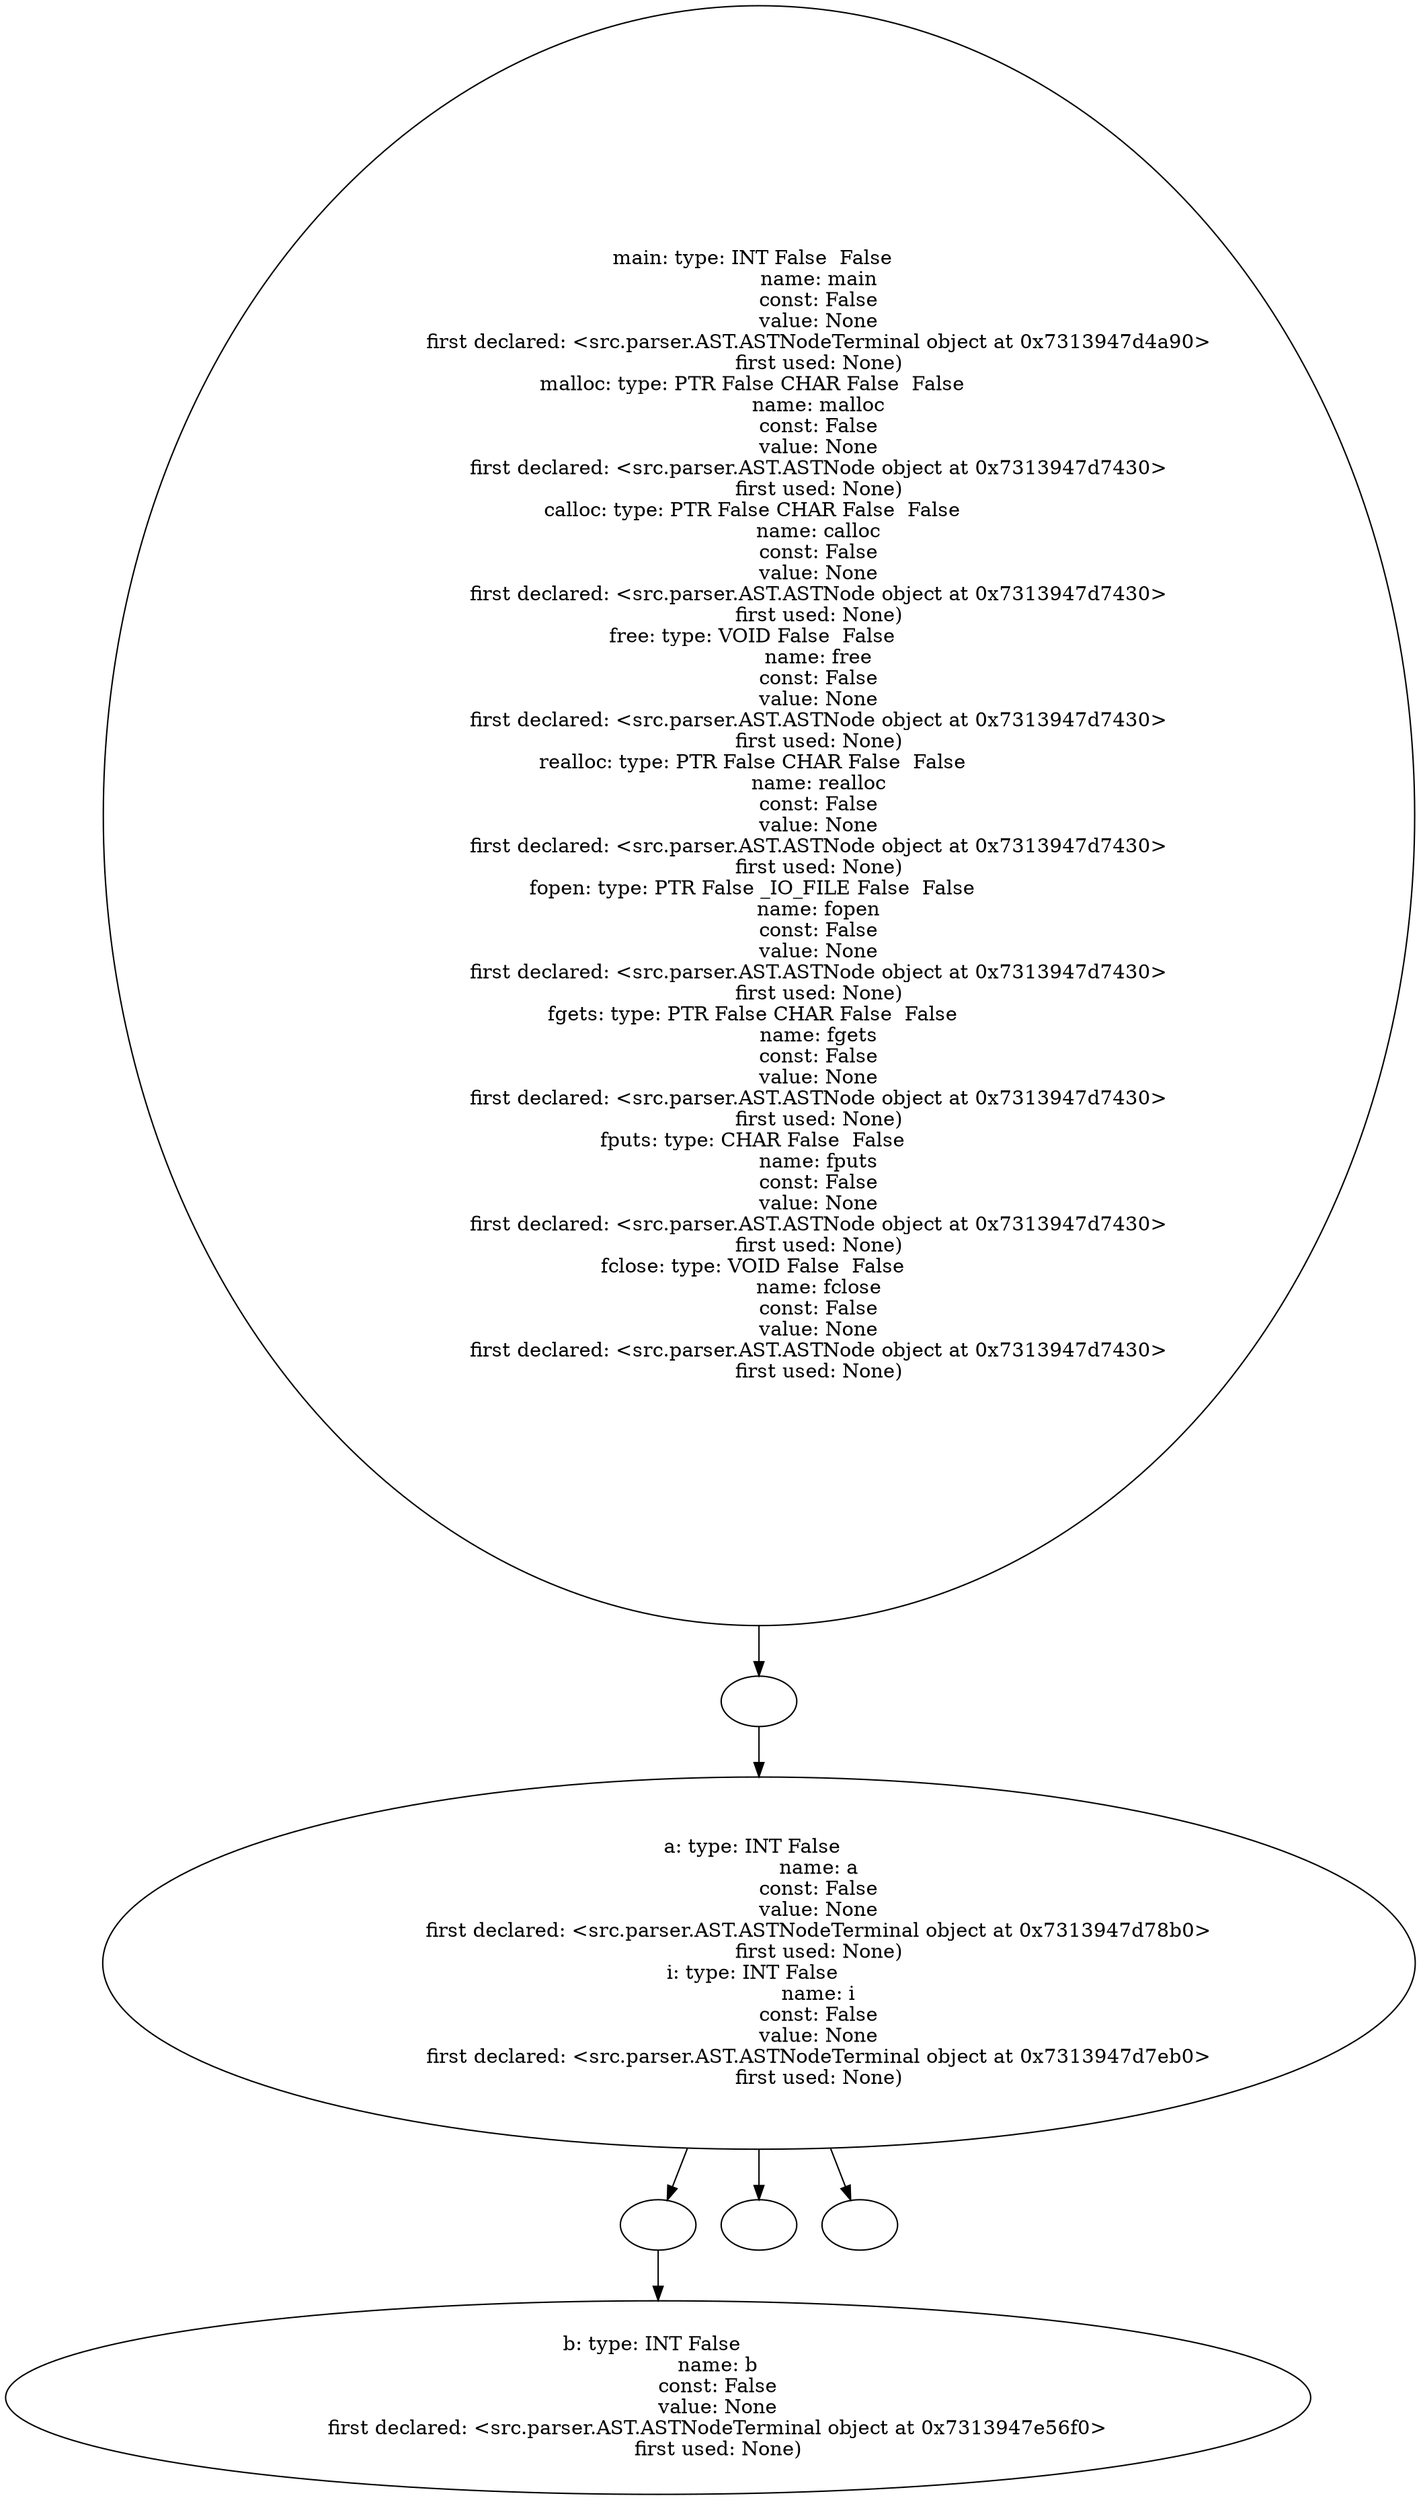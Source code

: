 digraph AST {
  "126527932812928" [label="main: type: INT False  False  
                   name: main
                   const: False
                   value: None
                   first declared: <src.parser.AST.ASTNodeTerminal object at 0x7313947d4a90>
                   first used: None)
malloc: type: PTR False CHAR False  False  
                   name: malloc
                   const: False
                   value: None
                   first declared: <src.parser.AST.ASTNode object at 0x7313947d7430>
                   first used: None)
calloc: type: PTR False CHAR False  False  
                   name: calloc
                   const: False
                   value: None
                   first declared: <src.parser.AST.ASTNode object at 0x7313947d7430>
                   first used: None)
free: type: VOID False  False  
                   name: free
                   const: False
                   value: None
                   first declared: <src.parser.AST.ASTNode object at 0x7313947d7430>
                   first used: None)
realloc: type: PTR False CHAR False  False  
                   name: realloc
                   const: False
                   value: None
                   first declared: <src.parser.AST.ASTNode object at 0x7313947d7430>
                   first used: None)
fopen: type: PTR False _IO_FILE False  False  
                   name: fopen
                   const: False
                   value: None
                   first declared: <src.parser.AST.ASTNode object at 0x7313947d7430>
                   first used: None)
fgets: type: PTR False CHAR False  False  
                   name: fgets
                   const: False
                   value: None
                   first declared: <src.parser.AST.ASTNode object at 0x7313947d7430>
                   first used: None)
fputs: type: CHAR False  False  
                   name: fputs
                   const: False
                   value: None
                   first declared: <src.parser.AST.ASTNode object at 0x7313947d7430>
                   first used: None)
fclose: type: VOID False  False  
                   name: fclose
                   const: False
                   value: None
                   first declared: <src.parser.AST.ASTNode object at 0x7313947d7430>
                   first used: None)"];
  "126527932812928" -> "126527932819456";
  "126527932819456" [label=""];
  "126527932819456" -> "126527932822912";
  "126527932822912" [label="a: type: INT False  
                   name: a
                   const: False
                   value: None
                   first declared: <src.parser.AST.ASTNodeTerminal object at 0x7313947d78b0>
                   first used: None)
i: type: INT False  
                   name: i
                   const: False
                   value: None
                   first declared: <src.parser.AST.ASTNodeTerminal object at 0x7313947d7eb0>
                   first used: None)"];
  "126527932822912" -> "126527932809520";
  "126527932822912" -> "126527932816480";
  "126527932822912" -> "126527932813600";
  "126527932809520" [label=""];
  "126527932809520" -> "126527932813168";
  "126527932813168" [label="b: type: INT False  
                   name: b
                   const: False
                   value: None
                   first declared: <src.parser.AST.ASTNodeTerminal object at 0x7313947e56f0>
                   first used: None)"];
  "126527932816480" [label=""];
  "126527932813600" [label=""];
}
